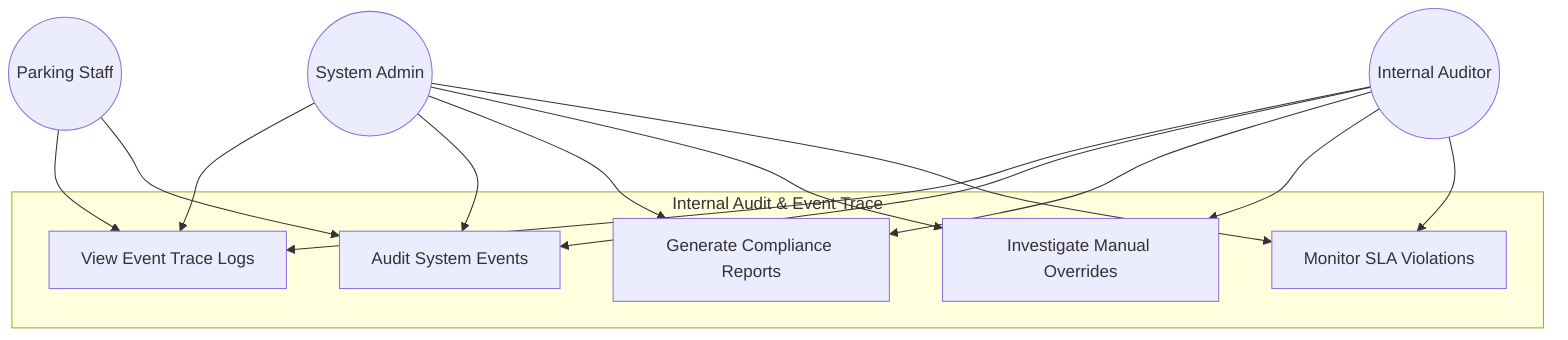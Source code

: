 graph TD
    SystemAdmin((System Admin))
    Staff((Parking Staff))
    Auditor((Internal Auditor))

    subgraph "Internal Audit & Event Trace"
        UC1[View Event Trace Logs]
        UC2[Audit System Events]
        UC3[Generate Compliance Reports]
        UC4[Investigate Manual Overrides]
        UC5[Monitor SLA Violations]
    end

    SystemAdmin --> UC1
    SystemAdmin --> UC2
    SystemAdmin --> UC3
    SystemAdmin --> UC4
    SystemAdmin --> UC5
    Staff --> UC1
    Staff --> UC2
    Auditor --> UC1
    Auditor --> UC2
    Auditor --> UC3
    Auditor --> UC4
    Auditor --> UC5